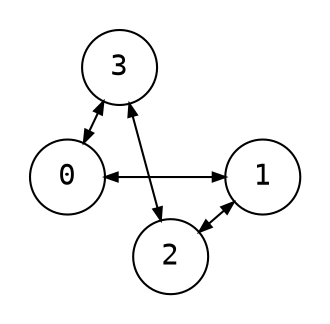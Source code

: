 digraph {
    node [shape=circle, fontname="monospace"; fixedsize=true, width="0.5"];
    edge [arrowsize=0.6];
    layout=neato;
    // scale=0.8;
    mode="sgd";
    normalize=true;
    pad=0.2;

    0 -> 1 -> 2 -> 3 -> 0 [dir="both"];
}